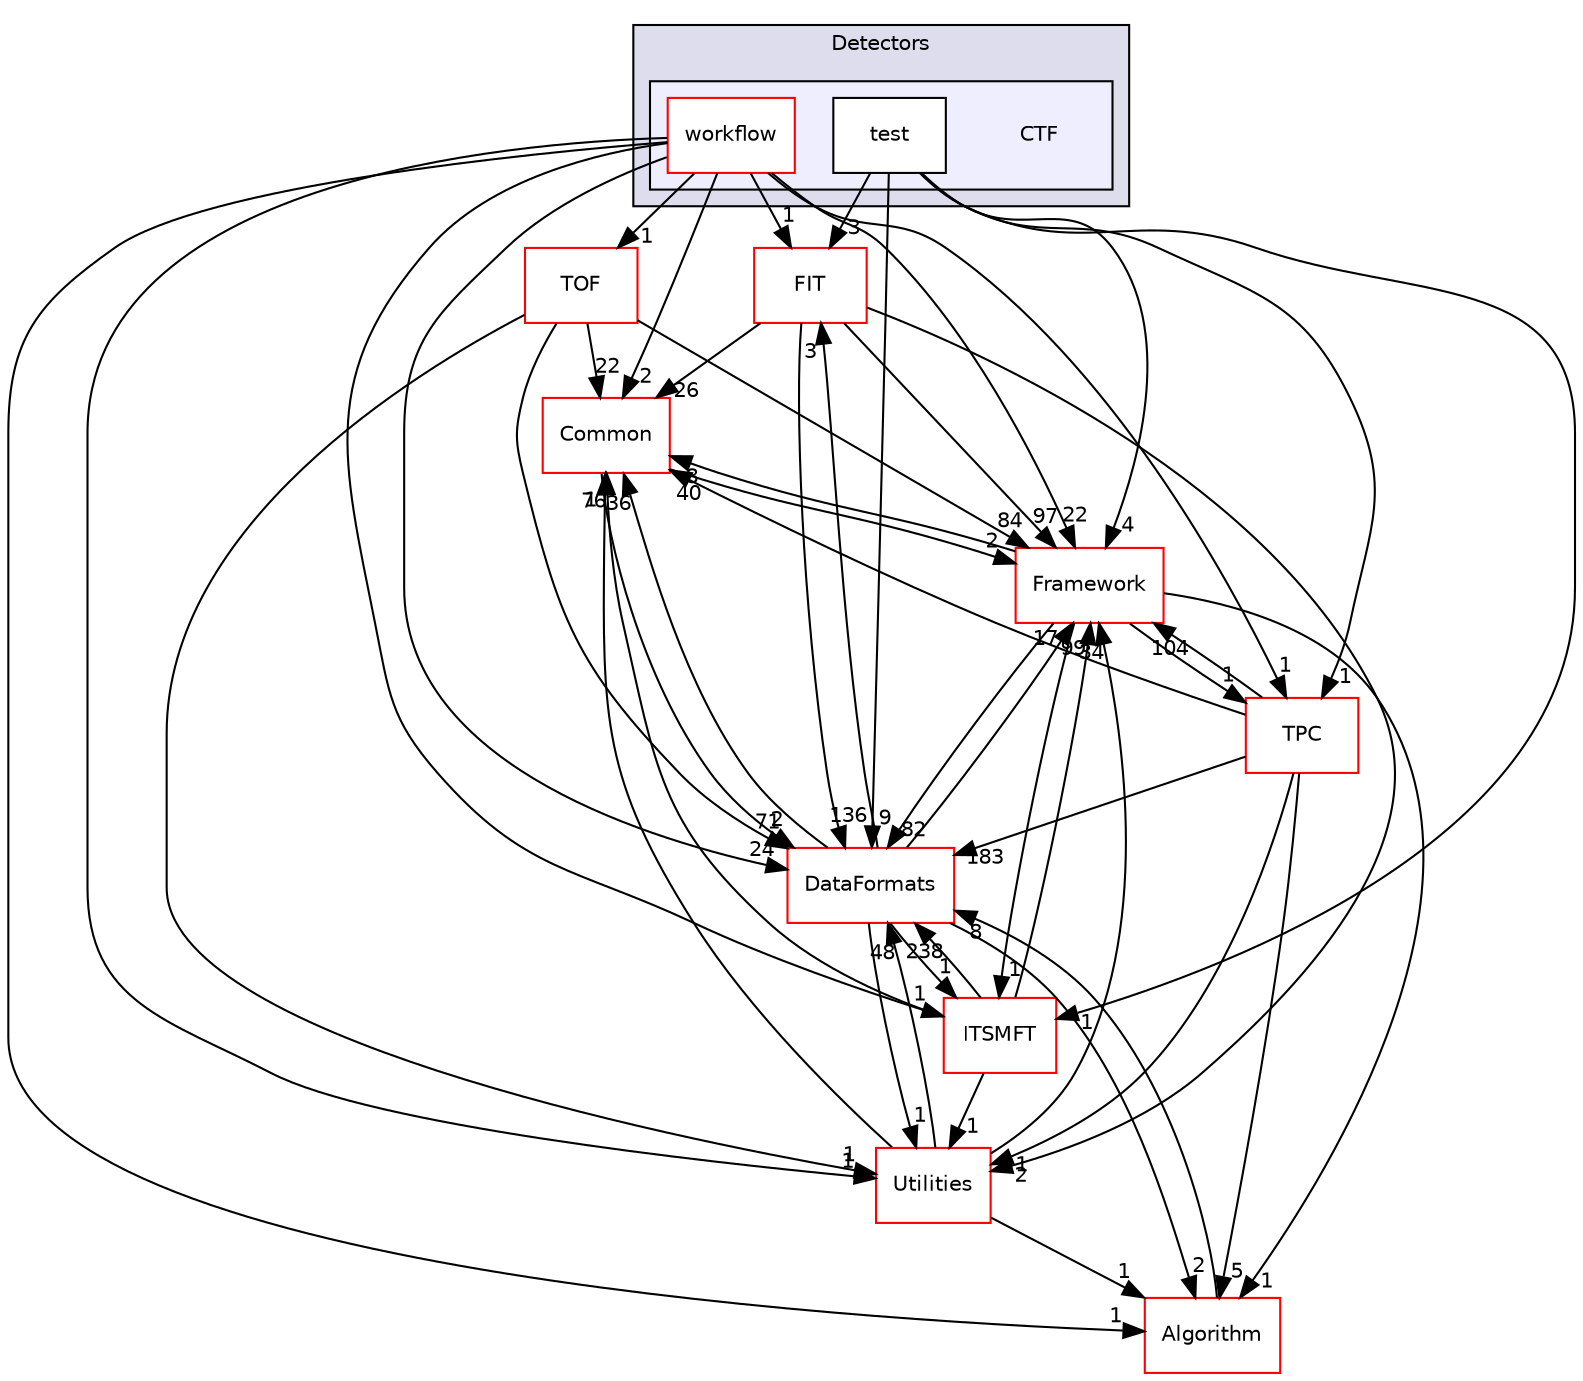 digraph "/home/travis/build/AliceO2Group/AliceO2/Detectors/CTF" {
  bgcolor=transparent;
  compound=true
  node [ fontsize="10", fontname="Helvetica"];
  edge [ labelfontsize="10", labelfontname="Helvetica"];
  subgraph clusterdir_051dca18e802f8e9474f2e30d29c04e0 {
    graph [ bgcolor="#ddddee", pencolor="black", label="Detectors" fontname="Helvetica", fontsize="10", URL="dir_051dca18e802f8e9474f2e30d29c04e0.html"]
  subgraph clusterdir_22c28337d94ed0b7d4c6655ee55d3b27 {
    graph [ bgcolor="#eeeeff", pencolor="black", label="" URL="dir_22c28337d94ed0b7d4c6655ee55d3b27.html"];
    dir_22c28337d94ed0b7d4c6655ee55d3b27 [shape=plaintext label="CTF"];
    dir_f34bb2841ccfd4447c7217216c5f7129 [shape=box label="test" color="black" fillcolor="white" style="filled" URL="dir_f34bb2841ccfd4447c7217216c5f7129.html"];
    dir_60bab4a80e8540917b3a9a0f6e3beabd [shape=box label="workflow" color="red" fillcolor="white" style="filled" URL="dir_60bab4a80e8540917b3a9a0f6e3beabd.html"];
  }
  }
  dir_4ab6b4cc6a7edbff49100e9123df213f [shape=box label="Common" color="red" URL="dir_4ab6b4cc6a7edbff49100e9123df213f.html"];
  dir_d14e88a79bca429480864605ee348cef [shape=box label="FIT" color="red" URL="dir_d14e88a79bca429480864605ee348cef.html"];
  dir_a597e8e061b11201a1dff411feb10d0b [shape=box label="TPC" color="red" URL="dir_a597e8e061b11201a1dff411feb10d0b.html"];
  dir_b05a5fa85f84bfc9013183c9d87f9a36 [shape=box label="Utilities" color="red" URL="dir_b05a5fa85f84bfc9013183c9d87f9a36.html"];
  dir_1306292b77b40360479b729ac9ee7efe [shape=box label="ITSMFT" color="red" URL="dir_1306292b77b40360479b729ac9ee7efe.html"];
  dir_8ba487e25de5ee77e05e9dce7582cb98 [shape=box label="Algorithm" color="red" URL="dir_8ba487e25de5ee77e05e9dce7582cb98.html"];
  dir_577c839d346a264df4e9e588ca2a45dd [shape=box label="TOF" color="red" URL="dir_577c839d346a264df4e9e588ca2a45dd.html"];
  dir_bcbb2cf9a3d3d83e5515c82071a07177 [shape=box label="Framework" color="red" URL="dir_bcbb2cf9a3d3d83e5515c82071a07177.html"];
  dir_2171f7ec022c5423887b07c69b2f5b48 [shape=box label="DataFormats" color="red" URL="dir_2171f7ec022c5423887b07c69b2f5b48.html"];
  dir_4ab6b4cc6a7edbff49100e9123df213f->dir_bcbb2cf9a3d3d83e5515c82071a07177 [headlabel="2", labeldistance=1.5 headhref="dir_000031_000015.html"];
  dir_4ab6b4cc6a7edbff49100e9123df213f->dir_2171f7ec022c5423887b07c69b2f5b48 [headlabel="2", labeldistance=1.5 headhref="dir_000031_000080.html"];
  dir_d14e88a79bca429480864605ee348cef->dir_4ab6b4cc6a7edbff49100e9123df213f [headlabel="26", labeldistance=1.5 headhref="dir_000166_000031.html"];
  dir_d14e88a79bca429480864605ee348cef->dir_b05a5fa85f84bfc9013183c9d87f9a36 [headlabel="2", labeldistance=1.5 headhref="dir_000166_000601.html"];
  dir_d14e88a79bca429480864605ee348cef->dir_bcbb2cf9a3d3d83e5515c82071a07177 [headlabel="97", labeldistance=1.5 headhref="dir_000166_000015.html"];
  dir_d14e88a79bca429480864605ee348cef->dir_2171f7ec022c5423887b07c69b2f5b48 [headlabel="136", labeldistance=1.5 headhref="dir_000166_000080.html"];
  dir_a597e8e061b11201a1dff411feb10d0b->dir_4ab6b4cc6a7edbff49100e9123df213f [headlabel="40", labeldistance=1.5 headhref="dir_000053_000031.html"];
  dir_a597e8e061b11201a1dff411feb10d0b->dir_b05a5fa85f84bfc9013183c9d87f9a36 [headlabel="1", labeldistance=1.5 headhref="dir_000053_000601.html"];
  dir_a597e8e061b11201a1dff411feb10d0b->dir_8ba487e25de5ee77e05e9dce7582cb98 [headlabel="5", labeldistance=1.5 headhref="dir_000053_000000.html"];
  dir_a597e8e061b11201a1dff411feb10d0b->dir_bcbb2cf9a3d3d83e5515c82071a07177 [headlabel="104", labeldistance=1.5 headhref="dir_000053_000015.html"];
  dir_a597e8e061b11201a1dff411feb10d0b->dir_2171f7ec022c5423887b07c69b2f5b48 [headlabel="183", labeldistance=1.5 headhref="dir_000053_000080.html"];
  dir_b05a5fa85f84bfc9013183c9d87f9a36->dir_4ab6b4cc6a7edbff49100e9123df213f [headlabel="1", labeldistance=1.5 headhref="dir_000601_000031.html"];
  dir_b05a5fa85f84bfc9013183c9d87f9a36->dir_8ba487e25de5ee77e05e9dce7582cb98 [headlabel="1", labeldistance=1.5 headhref="dir_000601_000000.html"];
  dir_b05a5fa85f84bfc9013183c9d87f9a36->dir_bcbb2cf9a3d3d83e5515c82071a07177 [headlabel="34", labeldistance=1.5 headhref="dir_000601_000015.html"];
  dir_b05a5fa85f84bfc9013183c9d87f9a36->dir_2171f7ec022c5423887b07c69b2f5b48 [headlabel="48", labeldistance=1.5 headhref="dir_000601_000080.html"];
  dir_1306292b77b40360479b729ac9ee7efe->dir_4ab6b4cc6a7edbff49100e9123df213f [headlabel="76", labeldistance=1.5 headhref="dir_000047_000031.html"];
  dir_1306292b77b40360479b729ac9ee7efe->dir_b05a5fa85f84bfc9013183c9d87f9a36 [headlabel="1", labeldistance=1.5 headhref="dir_000047_000601.html"];
  dir_1306292b77b40360479b729ac9ee7efe->dir_bcbb2cf9a3d3d83e5515c82071a07177 [headlabel="99", labeldistance=1.5 headhref="dir_000047_000015.html"];
  dir_1306292b77b40360479b729ac9ee7efe->dir_2171f7ec022c5423887b07c69b2f5b48 [headlabel="238", labeldistance=1.5 headhref="dir_000047_000080.html"];
  dir_8ba487e25de5ee77e05e9dce7582cb98->dir_2171f7ec022c5423887b07c69b2f5b48 [headlabel="8", labeldistance=1.5 headhref="dir_000000_000080.html"];
  dir_577c839d346a264df4e9e588ca2a45dd->dir_4ab6b4cc6a7edbff49100e9123df213f [headlabel="22", labeldistance=1.5 headhref="dir_000140_000031.html"];
  dir_577c839d346a264df4e9e588ca2a45dd->dir_b05a5fa85f84bfc9013183c9d87f9a36 [headlabel="1", labeldistance=1.5 headhref="dir_000140_000601.html"];
  dir_577c839d346a264df4e9e588ca2a45dd->dir_bcbb2cf9a3d3d83e5515c82071a07177 [headlabel="84", labeldistance=1.5 headhref="dir_000140_000015.html"];
  dir_577c839d346a264df4e9e588ca2a45dd->dir_2171f7ec022c5423887b07c69b2f5b48 [headlabel="71", labeldistance=1.5 headhref="dir_000140_000080.html"];
  dir_f34bb2841ccfd4447c7217216c5f7129->dir_d14e88a79bca429480864605ee348cef [headlabel="3", labeldistance=1.5 headhref="dir_000421_000166.html"];
  dir_f34bb2841ccfd4447c7217216c5f7129->dir_a597e8e061b11201a1dff411feb10d0b [headlabel="1", labeldistance=1.5 headhref="dir_000421_000053.html"];
  dir_f34bb2841ccfd4447c7217216c5f7129->dir_1306292b77b40360479b729ac9ee7efe [headlabel="1", labeldistance=1.5 headhref="dir_000421_000047.html"];
  dir_f34bb2841ccfd4447c7217216c5f7129->dir_bcbb2cf9a3d3d83e5515c82071a07177 [headlabel="4", labeldistance=1.5 headhref="dir_000421_000015.html"];
  dir_f34bb2841ccfd4447c7217216c5f7129->dir_2171f7ec022c5423887b07c69b2f5b48 [headlabel="9", labeldistance=1.5 headhref="dir_000421_000080.html"];
  dir_bcbb2cf9a3d3d83e5515c82071a07177->dir_4ab6b4cc6a7edbff49100e9123df213f [headlabel="8", labeldistance=1.5 headhref="dir_000015_000031.html"];
  dir_bcbb2cf9a3d3d83e5515c82071a07177->dir_a597e8e061b11201a1dff411feb10d0b [headlabel="1", labeldistance=1.5 headhref="dir_000015_000053.html"];
  dir_bcbb2cf9a3d3d83e5515c82071a07177->dir_1306292b77b40360479b729ac9ee7efe [headlabel="1", labeldistance=1.5 headhref="dir_000015_000047.html"];
  dir_bcbb2cf9a3d3d83e5515c82071a07177->dir_8ba487e25de5ee77e05e9dce7582cb98 [headlabel="1", labeldistance=1.5 headhref="dir_000015_000000.html"];
  dir_bcbb2cf9a3d3d83e5515c82071a07177->dir_2171f7ec022c5423887b07c69b2f5b48 [headlabel="82", labeldistance=1.5 headhref="dir_000015_000080.html"];
  dir_2171f7ec022c5423887b07c69b2f5b48->dir_4ab6b4cc6a7edbff49100e9123df213f [headlabel="36", labeldistance=1.5 headhref="dir_000080_000031.html"];
  dir_2171f7ec022c5423887b07c69b2f5b48->dir_d14e88a79bca429480864605ee348cef [headlabel="3", labeldistance=1.5 headhref="dir_000080_000166.html"];
  dir_2171f7ec022c5423887b07c69b2f5b48->dir_b05a5fa85f84bfc9013183c9d87f9a36 [headlabel="1", labeldistance=1.5 headhref="dir_000080_000601.html"];
  dir_2171f7ec022c5423887b07c69b2f5b48->dir_1306292b77b40360479b729ac9ee7efe [headlabel="1", labeldistance=1.5 headhref="dir_000080_000047.html"];
  dir_2171f7ec022c5423887b07c69b2f5b48->dir_8ba487e25de5ee77e05e9dce7582cb98 [headlabel="2", labeldistance=1.5 headhref="dir_000080_000000.html"];
  dir_2171f7ec022c5423887b07c69b2f5b48->dir_bcbb2cf9a3d3d83e5515c82071a07177 [headlabel="17", labeldistance=1.5 headhref="dir_000080_000015.html"];
  dir_60bab4a80e8540917b3a9a0f6e3beabd->dir_4ab6b4cc6a7edbff49100e9123df213f [headlabel="2", labeldistance=1.5 headhref="dir_000422_000031.html"];
  dir_60bab4a80e8540917b3a9a0f6e3beabd->dir_d14e88a79bca429480864605ee348cef [headlabel="1", labeldistance=1.5 headhref="dir_000422_000166.html"];
  dir_60bab4a80e8540917b3a9a0f6e3beabd->dir_a597e8e061b11201a1dff411feb10d0b [headlabel="1", labeldistance=1.5 headhref="dir_000422_000053.html"];
  dir_60bab4a80e8540917b3a9a0f6e3beabd->dir_b05a5fa85f84bfc9013183c9d87f9a36 [headlabel="1", labeldistance=1.5 headhref="dir_000422_000601.html"];
  dir_60bab4a80e8540917b3a9a0f6e3beabd->dir_1306292b77b40360479b729ac9ee7efe [headlabel="1", labeldistance=1.5 headhref="dir_000422_000047.html"];
  dir_60bab4a80e8540917b3a9a0f6e3beabd->dir_8ba487e25de5ee77e05e9dce7582cb98 [headlabel="1", labeldistance=1.5 headhref="dir_000422_000000.html"];
  dir_60bab4a80e8540917b3a9a0f6e3beabd->dir_577c839d346a264df4e9e588ca2a45dd [headlabel="1", labeldistance=1.5 headhref="dir_000422_000140.html"];
  dir_60bab4a80e8540917b3a9a0f6e3beabd->dir_bcbb2cf9a3d3d83e5515c82071a07177 [headlabel="22", labeldistance=1.5 headhref="dir_000422_000015.html"];
  dir_60bab4a80e8540917b3a9a0f6e3beabd->dir_2171f7ec022c5423887b07c69b2f5b48 [headlabel="24", labeldistance=1.5 headhref="dir_000422_000080.html"];
}
